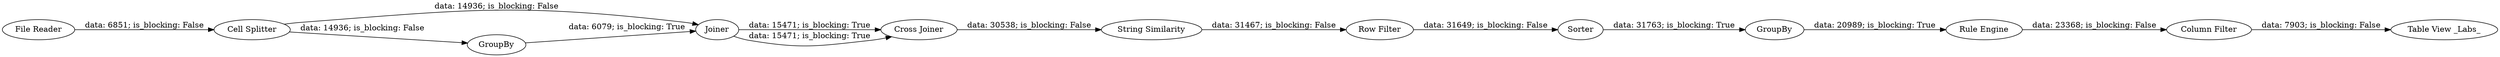 digraph {
	"8689455697893891257_14" [label="Rule Engine"]
	"8689455697893891257_6" [label="String Similarity"]
	"8689455697893891257_12" [label=Joiner]
	"8689455697893891257_8" [label="Cross Joiner"]
	"8689455697893891257_9" [label=GroupBy]
	"8689455697893891257_16" [label="Table View _Labs_"]
	"8689455697893891257_2" [label="Cell Splitter"]
	"8689455697893891257_11" [label=GroupBy]
	"8689455697893891257_10" [label=Sorter]
	"8689455697893891257_15" [label="Column Filter"]
	"8689455697893891257_1" [label="File Reader"]
	"8689455697893891257_13" [label="Row Filter"]
	"8689455697893891257_8" -> "8689455697893891257_6" [label="data: 30538; is_blocking: False"]
	"8689455697893891257_9" -> "8689455697893891257_14" [label="data: 20989; is_blocking: True"]
	"8689455697893891257_1" -> "8689455697893891257_2" [label="data: 6851; is_blocking: False"]
	"8689455697893891257_6" -> "8689455697893891257_13" [label="data: 31467; is_blocking: False"]
	"8689455697893891257_2" -> "8689455697893891257_12" [label="data: 14936; is_blocking: False"]
	"8689455697893891257_14" -> "8689455697893891257_15" [label="data: 23368; is_blocking: False"]
	"8689455697893891257_15" -> "8689455697893891257_16" [label="data: 7903; is_blocking: False"]
	"8689455697893891257_12" -> "8689455697893891257_8" [label="data: 15471; is_blocking: True"]
	"8689455697893891257_12" -> "8689455697893891257_8" [label="data: 15471; is_blocking: True"]
	"8689455697893891257_2" -> "8689455697893891257_11" [label="data: 14936; is_blocking: False"]
	"8689455697893891257_11" -> "8689455697893891257_12" [label="data: 6079; is_blocking: True"]
	"8689455697893891257_10" -> "8689455697893891257_9" [label="data: 31763; is_blocking: True"]
	"8689455697893891257_13" -> "8689455697893891257_10" [label="data: 31649; is_blocking: False"]
	rankdir=LR
}
